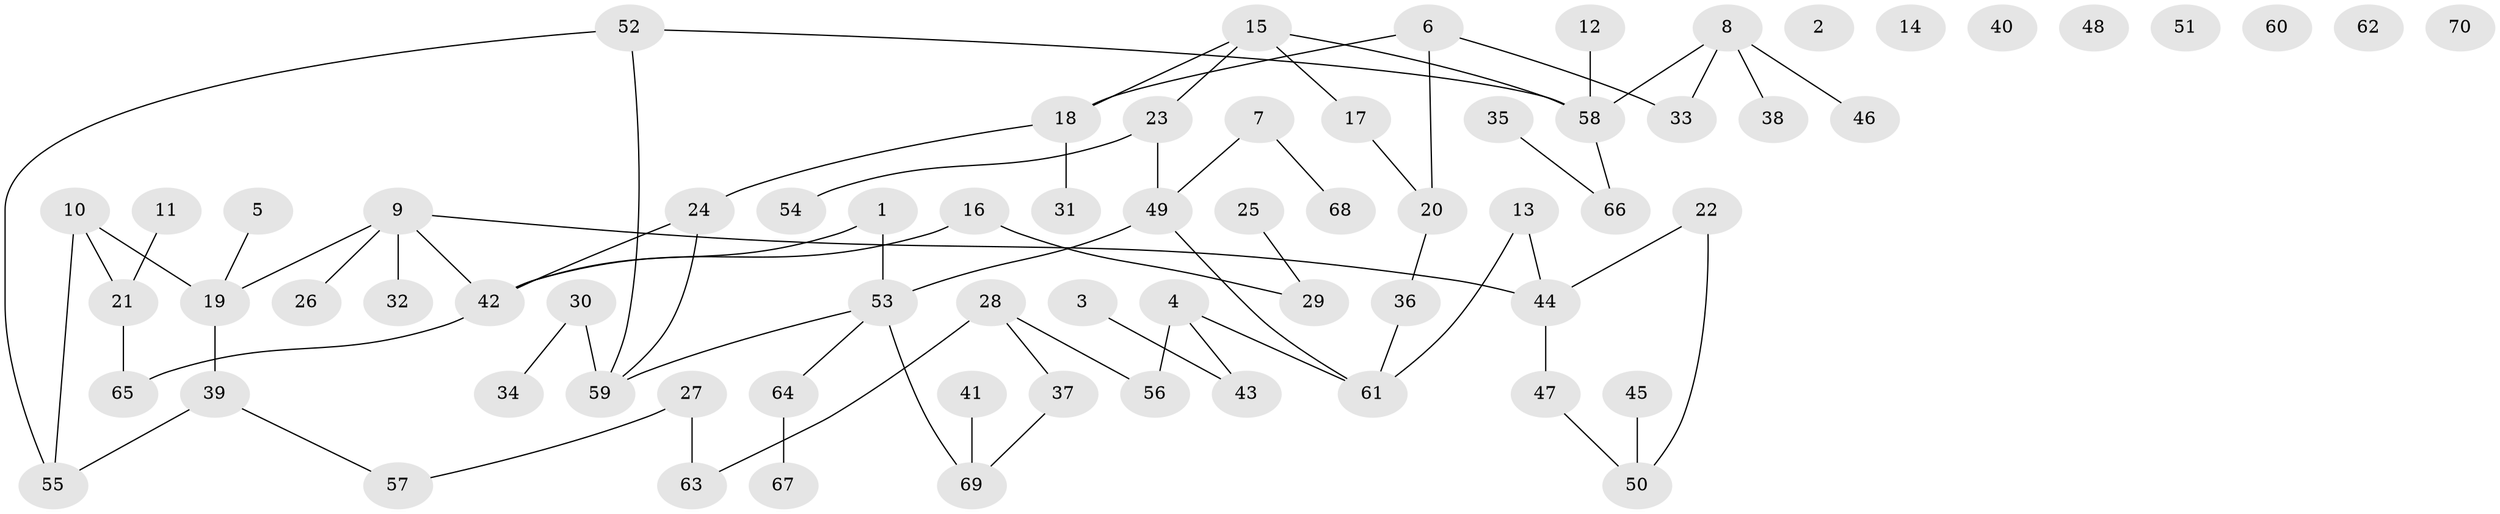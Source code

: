 // Generated by graph-tools (version 1.1) at 2025/25/03/09/25 03:25:15]
// undirected, 70 vertices, 74 edges
graph export_dot {
graph [start="1"]
  node [color=gray90,style=filled];
  1;
  2;
  3;
  4;
  5;
  6;
  7;
  8;
  9;
  10;
  11;
  12;
  13;
  14;
  15;
  16;
  17;
  18;
  19;
  20;
  21;
  22;
  23;
  24;
  25;
  26;
  27;
  28;
  29;
  30;
  31;
  32;
  33;
  34;
  35;
  36;
  37;
  38;
  39;
  40;
  41;
  42;
  43;
  44;
  45;
  46;
  47;
  48;
  49;
  50;
  51;
  52;
  53;
  54;
  55;
  56;
  57;
  58;
  59;
  60;
  61;
  62;
  63;
  64;
  65;
  66;
  67;
  68;
  69;
  70;
  1 -- 42;
  1 -- 53;
  3 -- 43;
  4 -- 43;
  4 -- 56;
  4 -- 61;
  5 -- 19;
  6 -- 18;
  6 -- 20;
  6 -- 33;
  7 -- 49;
  7 -- 68;
  8 -- 33;
  8 -- 38;
  8 -- 46;
  8 -- 58;
  9 -- 19;
  9 -- 26;
  9 -- 32;
  9 -- 42;
  9 -- 44;
  10 -- 19;
  10 -- 21;
  10 -- 55;
  11 -- 21;
  12 -- 58;
  13 -- 44;
  13 -- 61;
  15 -- 17;
  15 -- 18;
  15 -- 23;
  15 -- 58;
  16 -- 29;
  16 -- 42;
  17 -- 20;
  18 -- 24;
  18 -- 31;
  19 -- 39;
  20 -- 36;
  21 -- 65;
  22 -- 44;
  22 -- 50;
  23 -- 49;
  23 -- 54;
  24 -- 42;
  24 -- 59;
  25 -- 29;
  27 -- 57;
  27 -- 63;
  28 -- 37;
  28 -- 56;
  28 -- 63;
  30 -- 34;
  30 -- 59;
  35 -- 66;
  36 -- 61;
  37 -- 69;
  39 -- 55;
  39 -- 57;
  41 -- 69;
  42 -- 65;
  44 -- 47;
  45 -- 50;
  47 -- 50;
  49 -- 53;
  49 -- 61;
  52 -- 55;
  52 -- 58;
  52 -- 59;
  53 -- 59;
  53 -- 64;
  53 -- 69;
  58 -- 66;
  64 -- 67;
}
